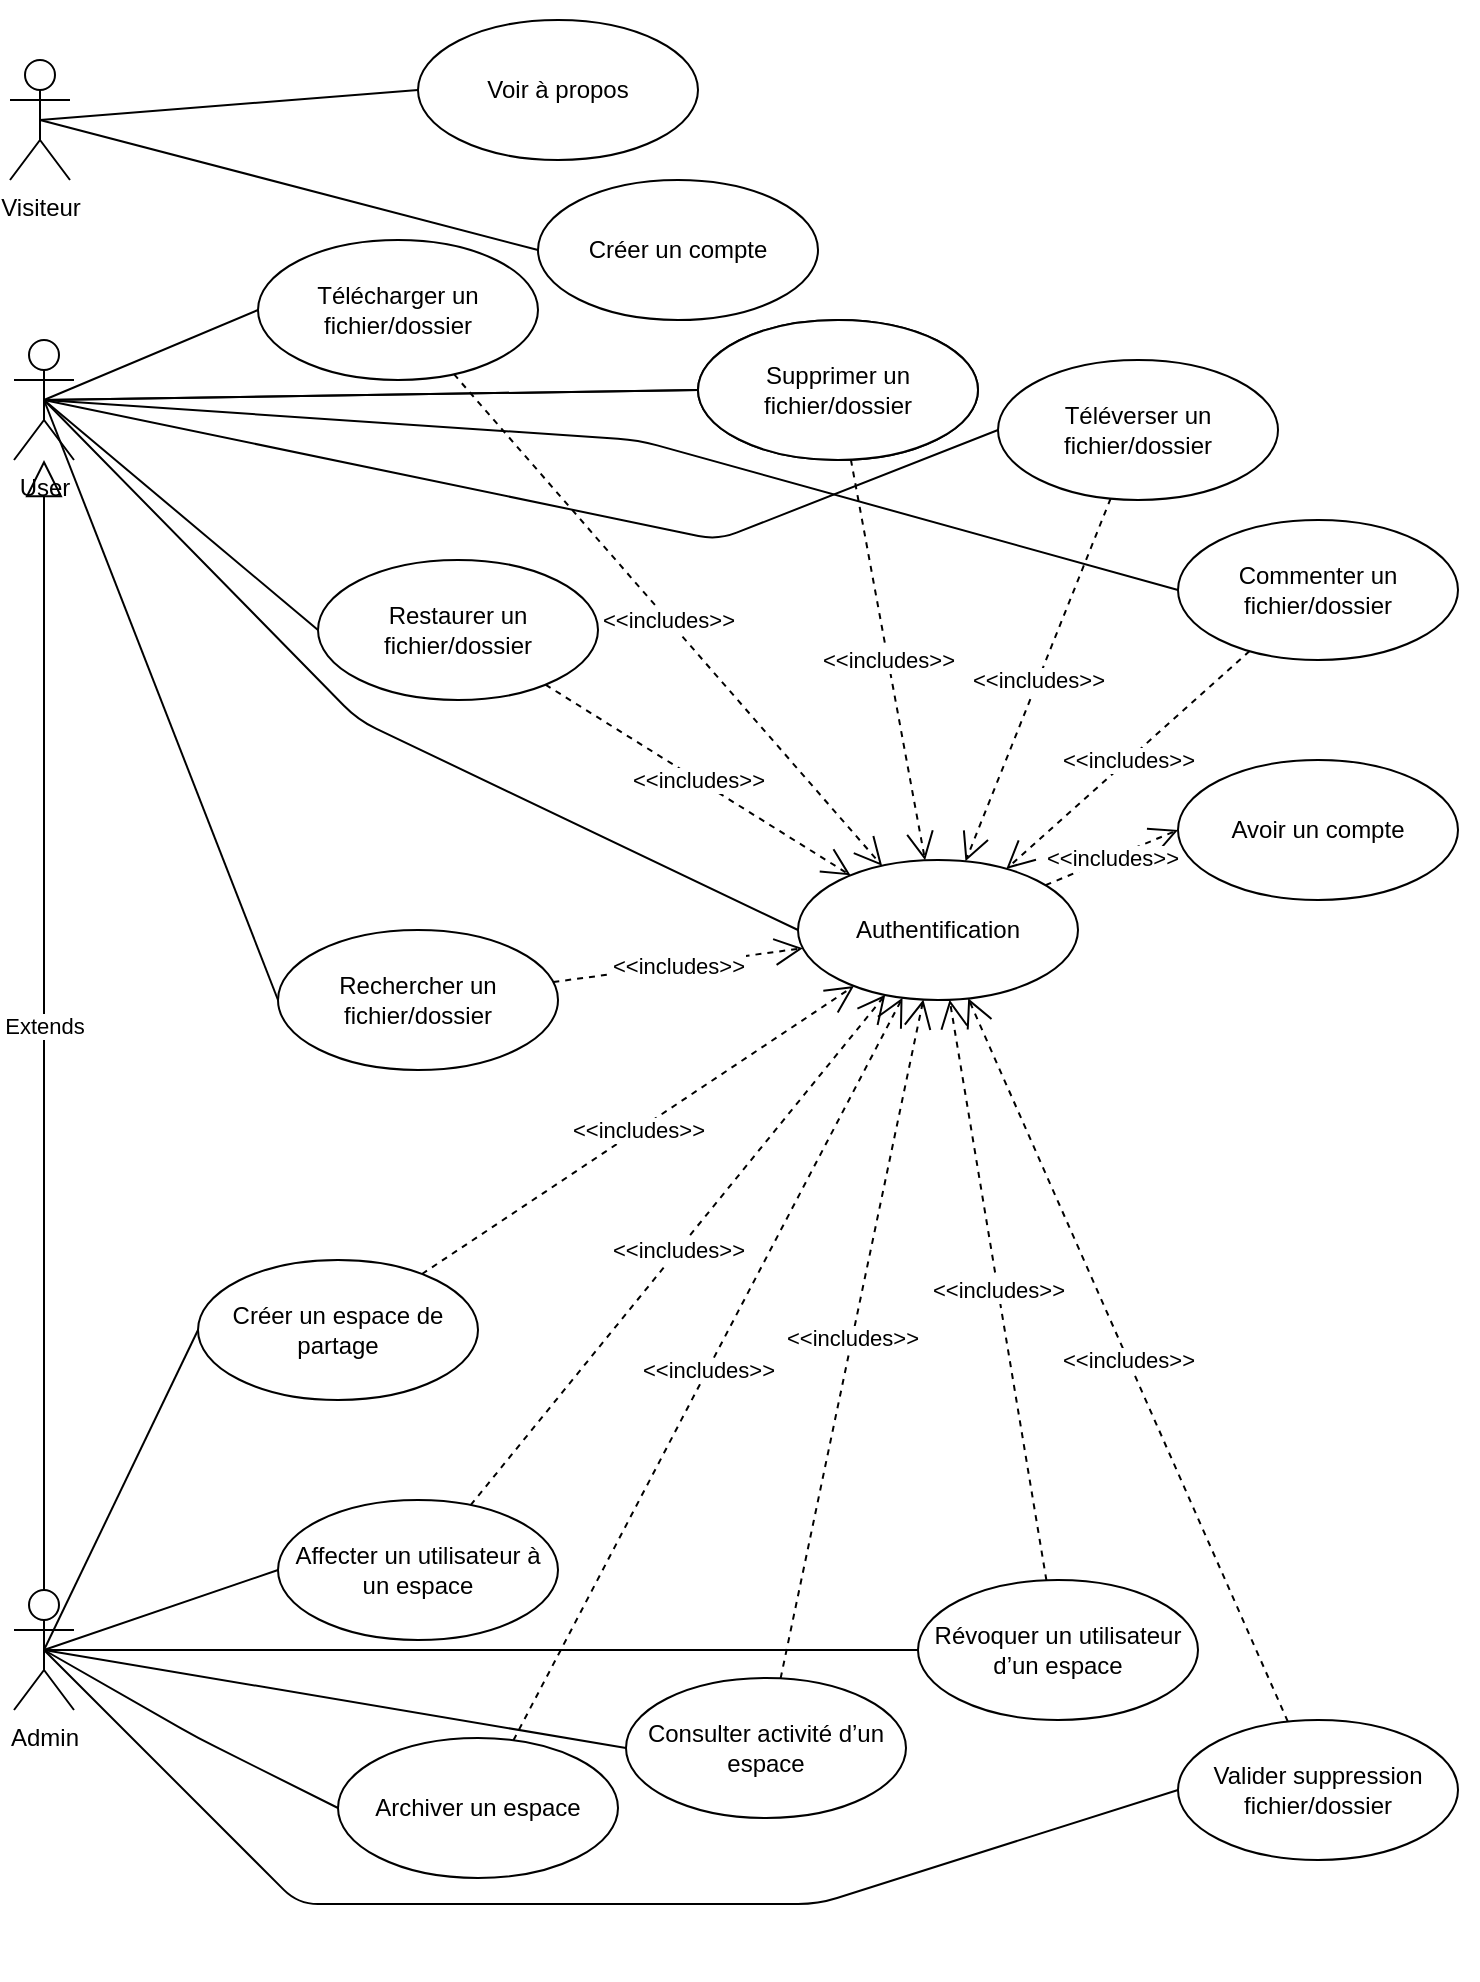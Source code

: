 <mxfile version="14.7.1" type="github">
  <diagram id="YnhViaOy70a9gDw9ipRo" name="Page-1">
    <mxGraphModel dx="1650" dy="1030" grid="1" gridSize="10" guides="1" tooltips="1" connect="1" arrows="1" fold="1" page="1" pageScale="1" pageWidth="827" pageHeight="1169" math="0" shadow="0">
      <root>
        <mxCell id="0" />
        <mxCell id="1" parent="0" />
        <mxCell id="imNFoqBUXam9y-mzrash-11" value="" style="whiteSpace=wrap;html=1;strokeColor=none;aspect=fixed;" parent="1" vertex="1">
          <mxGeometry x="123.5" y="50" width="644.5" height="750" as="geometry" />
        </mxCell>
        <mxCell id="imNFoqBUXam9y-mzrash-1" value="Voir à propos" style="ellipse;whiteSpace=wrap;html=1;" parent="1" vertex="1">
          <mxGeometry x="240" y="60" width="140" height="70" as="geometry" />
        </mxCell>
        <mxCell id="imNFoqBUXam9y-mzrash-5" value="Créer un compte" style="ellipse;whiteSpace=wrap;html=1;" parent="1" vertex="1">
          <mxGeometry x="300" y="140" width="140" height="70" as="geometry" />
        </mxCell>
        <mxCell id="imNFoqBUXam9y-mzrash-14" value="Visiteur" style="shape=umlActor;verticalLabelPosition=bottom;verticalAlign=top;html=1;" parent="1" vertex="1">
          <mxGeometry x="36" y="80" width="30" height="60" as="geometry" />
        </mxCell>
        <mxCell id="imNFoqBUXam9y-mzrash-24" value="" style="endArrow=none;html=1;exitX=0.5;exitY=0.5;exitDx=0;exitDy=0;exitPerimeter=0;entryX=0;entryY=0.5;entryDx=0;entryDy=0;" parent="1" source="imNFoqBUXam9y-mzrash-14" target="imNFoqBUXam9y-mzrash-5" edge="1">
          <mxGeometry width="50" height="50" relative="1" as="geometry">
            <mxPoint x="526" y="360" as="sourcePoint" />
            <mxPoint x="576" y="310" as="targetPoint" />
          </mxGeometry>
        </mxCell>
        <mxCell id="imNFoqBUXam9y-mzrash-25" value="" style="endArrow=none;html=1;exitX=0.5;exitY=0.5;exitDx=0;exitDy=0;exitPerimeter=0;entryX=0;entryY=0.5;entryDx=0;entryDy=0;" parent="1" source="imNFoqBUXam9y-mzrash-14" target="imNFoqBUXam9y-mzrash-1" edge="1">
          <mxGeometry width="50" height="50" relative="1" as="geometry">
            <mxPoint x="61" y="120.0" as="sourcePoint" />
            <mxPoint x="330" y="135.0" as="targetPoint" />
          </mxGeometry>
        </mxCell>
        <mxCell id="IhvLKMLCWToySPis5Gxd-1" value="" style="whiteSpace=wrap;html=1;strokeColor=none;" vertex="1" parent="1">
          <mxGeometry x="125.5" y="791" width="644.5" height="249" as="geometry" />
        </mxCell>
        <mxCell id="IhvLKMLCWToySPis5Gxd-3" value="Téléverser un fichier/dossier" style="ellipse;whiteSpace=wrap;html=1;" vertex="1" parent="1">
          <mxGeometry x="530" y="230" width="140" height="70" as="geometry" />
        </mxCell>
        <mxCell id="IhvLKMLCWToySPis5Gxd-6" value="Télécharger un fichier/dossier" style="ellipse;whiteSpace=wrap;html=1;" vertex="1" parent="1">
          <mxGeometry x="160" y="170" width="140" height="70" as="geometry" />
        </mxCell>
        <mxCell id="IhvLKMLCWToySPis5Gxd-10" value="Affecter un utilisateur à un espace" style="ellipse;whiteSpace=wrap;html=1;" vertex="1" parent="1">
          <mxGeometry x="170" y="800" width="140" height="70" as="geometry" />
        </mxCell>
        <mxCell id="IhvLKMLCWToySPis5Gxd-12" value="User" style="shape=umlActor;verticalLabelPosition=bottom;verticalAlign=top;html=1;" vertex="1" parent="1">
          <mxGeometry x="38" y="220" width="30" height="60" as="geometry" />
        </mxCell>
        <mxCell id="IhvLKMLCWToySPis5Gxd-13" value="Admin" style="shape=umlActor;verticalLabelPosition=bottom;verticalAlign=top;html=1;" vertex="1" parent="1">
          <mxGeometry x="38" y="845" width="30" height="60" as="geometry" />
        </mxCell>
        <mxCell id="IhvLKMLCWToySPis5Gxd-14" value="Extends" style="endArrow=block;endSize=16;endFill=0;html=1;exitX=0.5;exitY=0;exitDx=0;exitDy=0;exitPerimeter=0;" edge="1" source="IhvLKMLCWToySPis5Gxd-13" parent="1" target="IhvLKMLCWToySPis5Gxd-12">
          <mxGeometry width="160" relative="1" as="geometry">
            <mxPoint x="28" y="1133" as="sourcePoint" />
            <mxPoint x="53" y="913" as="targetPoint" />
          </mxGeometry>
        </mxCell>
        <mxCell id="IhvLKMLCWToySPis5Gxd-15" value="" style="endArrow=none;html=1;exitX=0.5;exitY=0.5;exitDx=0;exitDy=0;exitPerimeter=0;entryX=0;entryY=0.5;entryDx=0;entryDy=0;" edge="1" source="IhvLKMLCWToySPis5Gxd-12" target="IhvLKMLCWToySPis5Gxd-6" parent="1">
          <mxGeometry width="50" height="50" relative="1" as="geometry">
            <mxPoint x="528" y="500" as="sourcePoint" />
            <mxPoint x="578" y="450" as="targetPoint" />
          </mxGeometry>
        </mxCell>
        <mxCell id="IhvLKMLCWToySPis5Gxd-17" value="" style="endArrow=none;html=1;entryX=0;entryY=0.5;entryDx=0;entryDy=0;exitX=0.5;exitY=0.5;exitDx=0;exitDy=0;exitPerimeter=0;startArrow=none;" edge="1" source="IhvLKMLCWToySPis5Gxd-12" target="IhvLKMLCWToySPis5Gxd-3" parent="1">
          <mxGeometry width="50" height="50" relative="1" as="geometry">
            <mxPoint x="78" y="270" as="sourcePoint" />
            <mxPoint x="178" y="315" as="targetPoint" />
            <Array as="points">
              <mxPoint x="390" y="320" />
            </Array>
          </mxGeometry>
        </mxCell>
        <mxCell id="IhvLKMLCWToySPis5Gxd-19" value="Consulter activité d’un espace" style="ellipse;whiteSpace=wrap;html=1;" vertex="1" parent="1">
          <mxGeometry x="344" y="889" width="140" height="70" as="geometry" />
        </mxCell>
        <mxCell id="IhvLKMLCWToySPis5Gxd-20" value="Créer un espace de partage" style="ellipse;whiteSpace=wrap;html=1;" vertex="1" parent="1">
          <mxGeometry x="130" y="680" width="140" height="70" as="geometry" />
        </mxCell>
        <mxCell id="IhvLKMLCWToySPis5Gxd-22" value="Archiver un espace" style="ellipse;whiteSpace=wrap;html=1;" vertex="1" parent="1">
          <mxGeometry x="200" y="919" width="140" height="70" as="geometry" />
        </mxCell>
        <mxCell id="IhvLKMLCWToySPis5Gxd-23" value="" style="endArrow=none;html=1;exitX=0.5;exitY=0.5;exitDx=0;exitDy=0;exitPerimeter=0;entryX=0;entryY=0.5;entryDx=0;entryDy=0;" edge="1" source="IhvLKMLCWToySPis5Gxd-13" target="IhvLKMLCWToySPis5Gxd-10" parent="1">
          <mxGeometry width="50" height="50" relative="1" as="geometry">
            <mxPoint x="528" y="615" as="sourcePoint" />
            <mxPoint x="568" y="575" as="targetPoint" />
          </mxGeometry>
        </mxCell>
        <mxCell id="IhvLKMLCWToySPis5Gxd-25" value="" style="endArrow=none;html=1;entryX=0;entryY=0.5;entryDx=0;entryDy=0;exitX=0.5;exitY=0.5;exitDx=0;exitDy=0;exitPerimeter=0;" edge="1" source="IhvLKMLCWToySPis5Gxd-13" target="IhvLKMLCWToySPis5Gxd-4" parent="1">
          <mxGeometry width="50" height="50" relative="1" as="geometry">
            <mxPoint x="68" y="885" as="sourcePoint" />
            <mxPoint x="168" y="870" as="targetPoint" />
          </mxGeometry>
        </mxCell>
        <mxCell id="IhvLKMLCWToySPis5Gxd-26" value="" style="endArrow=none;html=1;exitX=0.5;exitY=0.5;exitDx=0;exitDy=0;exitPerimeter=0;entryX=0;entryY=0.5;entryDx=0;entryDy=0;" edge="1" source="IhvLKMLCWToySPis5Gxd-12" target="IhvLKMLCWToySPis5Gxd-8" parent="1">
          <mxGeometry width="50" height="50" relative="1" as="geometry">
            <mxPoint x="63" y="260" as="sourcePoint" />
            <mxPoint x="178" y="315" as="targetPoint" />
          </mxGeometry>
        </mxCell>
        <mxCell id="IhvLKMLCWToySPis5Gxd-28" value="" style="endArrow=none;html=1;exitX=0.5;exitY=0.5;exitDx=0;exitDy=0;exitPerimeter=0;entryX=0;entryY=0.5;entryDx=0;entryDy=0;" edge="1" source="IhvLKMLCWToySPis5Gxd-13" target="IhvLKMLCWToySPis5Gxd-20" parent="1">
          <mxGeometry width="50" height="50" relative="1" as="geometry">
            <mxPoint x="63" y="885" as="sourcePoint" />
            <mxPoint x="168" y="790" as="targetPoint" />
            <Array as="points" />
          </mxGeometry>
        </mxCell>
        <mxCell id="IhvLKMLCWToySPis5Gxd-29" value="" style="endArrow=none;html=1;exitX=0.5;exitY=0.5;exitDx=0;exitDy=0;exitPerimeter=0;entryX=0;entryY=0.5;entryDx=0;entryDy=0;startArrow=none;" edge="1" source="IhvLKMLCWToySPis5Gxd-13" target="IhvLKMLCWToySPis5Gxd-19" parent="1">
          <mxGeometry width="50" height="50" relative="1" as="geometry">
            <mxPoint x="63" y="885" as="sourcePoint" />
            <mxPoint x="158" y="790" as="targetPoint" />
            <Array as="points" />
          </mxGeometry>
        </mxCell>
        <mxCell id="IhvLKMLCWToySPis5Gxd-32" value="" style="endArrow=none;html=1;exitX=0.5;exitY=0.5;exitDx=0;exitDy=0;exitPerimeter=0;entryX=0;entryY=0.5;entryDx=0;entryDy=0;" edge="1" source="IhvLKMLCWToySPis5Gxd-13" target="IhvLKMLCWToySPis5Gxd-22" parent="1">
          <mxGeometry width="50" height="50" relative="1" as="geometry">
            <mxPoint x="63" y="885" as="sourcePoint" />
            <mxPoint x="558" y="855" as="targetPoint" />
            <Array as="points">
              <mxPoint x="130" y="919" />
            </Array>
          </mxGeometry>
        </mxCell>
        <mxCell id="IhvLKMLCWToySPis5Gxd-33" value="Avoir un compte" style="ellipse;whiteSpace=wrap;html=1;" vertex="1" parent="1">
          <mxGeometry x="620" y="430" width="140" height="70" as="geometry" />
        </mxCell>
        <mxCell id="IhvLKMLCWToySPis5Gxd-34" value="Authentification" style="ellipse;whiteSpace=wrap;html=1;" vertex="1" parent="1">
          <mxGeometry x="430" y="480" width="140" height="70" as="geometry" />
        </mxCell>
        <mxCell id="IhvLKMLCWToySPis5Gxd-37" value="" style="endArrow=none;html=1;exitX=0.5;exitY=0.5;exitDx=0;exitDy=0;exitPerimeter=0;entryX=0;entryY=0.5;entryDx=0;entryDy=0;" edge="1" source="IhvLKMLCWToySPis5Gxd-12" target="IhvLKMLCWToySPis5Gxd-34" parent="1">
          <mxGeometry width="50" height="50" relative="1" as="geometry">
            <mxPoint x="368" y="400" as="sourcePoint" />
            <mxPoint x="418" y="350" as="targetPoint" />
            <Array as="points">
              <mxPoint x="210" y="410" />
            </Array>
          </mxGeometry>
        </mxCell>
        <mxCell id="IhvLKMLCWToySPis5Gxd-38" value="&amp;lt;&amp;lt;includes&amp;gt;&amp;gt;" style="endArrow=open;endSize=12;dashed=1;html=1;entryX=0;entryY=0.5;entryDx=0;entryDy=0;" edge="1" source="IhvLKMLCWToySPis5Gxd-34" target="IhvLKMLCWToySPis5Gxd-33" parent="1">
          <mxGeometry width="160" relative="1" as="geometry">
            <mxPoint x="318" y="370" as="sourcePoint" />
            <mxPoint x="478" y="370" as="targetPoint" />
          </mxGeometry>
        </mxCell>
        <mxCell id="IhvLKMLCWToySPis5Gxd-39" value="Valider suppression fichier/dossier" style="ellipse;whiteSpace=wrap;html=1;" vertex="1" parent="1">
          <mxGeometry x="620" y="910" width="140" height="70" as="geometry" />
        </mxCell>
        <mxCell id="IhvLKMLCWToySPis5Gxd-40" value="" style="endArrow=none;html=1;exitX=0.5;exitY=0.5;exitDx=0;exitDy=0;exitPerimeter=0;entryX=0;entryY=0.5;entryDx=0;entryDy=0;" edge="1" source="IhvLKMLCWToySPis5Gxd-13" target="IhvLKMLCWToySPis5Gxd-39" parent="1">
          <mxGeometry width="50" height="50" relative="1" as="geometry">
            <mxPoint x="368" y="942" as="sourcePoint" />
            <mxPoint x="418" y="892" as="targetPoint" />
            <Array as="points">
              <mxPoint x="180" y="1002" />
              <mxPoint x="440" y="1002" />
            </Array>
          </mxGeometry>
        </mxCell>
        <mxCell id="IhvLKMLCWToySPis5Gxd-41" value="Restaurer un fichier/dossier" style="ellipse;whiteSpace=wrap;html=1;" vertex="1" parent="1">
          <mxGeometry x="190" y="330" width="140" height="70" as="geometry" />
        </mxCell>
        <mxCell id="IhvLKMLCWToySPis5Gxd-42" value="" style="endArrow=none;html=1;exitX=0.5;exitY=0.5;exitDx=0;exitDy=0;exitPerimeter=0;entryX=0;entryY=0.5;entryDx=0;entryDy=0;" edge="1" target="IhvLKMLCWToySPis5Gxd-41" parent="1" source="IhvLKMLCWToySPis5Gxd-12">
          <mxGeometry width="50" height="50" relative="1" as="geometry">
            <mxPoint x="63" y="260" as="sourcePoint" />
            <mxPoint x="188" y="325" as="targetPoint" />
          </mxGeometry>
        </mxCell>
        <mxCell id="IhvLKMLCWToySPis5Gxd-43" value="Rechercher un fichier/dossier" style="ellipse;whiteSpace=wrap;html=1;" vertex="1" parent="1">
          <mxGeometry x="170" y="515" width="140" height="70" as="geometry" />
        </mxCell>
        <mxCell id="IhvLKMLCWToySPis5Gxd-44" value="" style="endArrow=none;html=1;exitX=0.5;exitY=0.5;exitDx=0;exitDy=0;exitPerimeter=0;entryX=0;entryY=0.5;entryDx=0;entryDy=0;" edge="1" target="IhvLKMLCWToySPis5Gxd-43" parent="1" source="IhvLKMLCWToySPis5Gxd-12">
          <mxGeometry width="50" height="50" relative="1" as="geometry">
            <mxPoint x="73" y="270" as="sourcePoint" />
            <mxPoint x="198" y="335" as="targetPoint" />
          </mxGeometry>
        </mxCell>
        <mxCell id="IhvLKMLCWToySPis5Gxd-8" value="Supprimer un fichier/dossier" style="ellipse;whiteSpace=wrap;html=1;" vertex="1" parent="1">
          <mxGeometry x="380" y="210" width="140" height="70" as="geometry" />
        </mxCell>
        <mxCell id="IhvLKMLCWToySPis5Gxd-45" value="" style="endArrow=none;html=1;entryX=0;entryY=0.5;entryDx=0;entryDy=0;exitX=0.5;exitY=0.5;exitDx=0;exitDy=0;exitPerimeter=0;" edge="1" parent="1" source="IhvLKMLCWToySPis5Gxd-12" target="IhvLKMLCWToySPis5Gxd-8">
          <mxGeometry width="50" height="50" relative="1" as="geometry">
            <mxPoint x="53" y="250" as="sourcePoint" />
            <mxPoint x="510" y="275" as="targetPoint" />
            <Array as="points" />
          </mxGeometry>
        </mxCell>
        <mxCell id="IhvLKMLCWToySPis5Gxd-46" value="" style="endArrow=none;html=1;exitX=0.5;exitY=0.5;exitDx=0;exitDy=0;exitPerimeter=0;entryX=0;entryY=0.5;entryDx=0;entryDy=0;" edge="1" parent="1" source="IhvLKMLCWToySPis5Gxd-13" target="IhvLKMLCWToySPis5Gxd-4">
          <mxGeometry width="50" height="50" relative="1" as="geometry">
            <mxPoint x="53" y="875" as="sourcePoint" />
            <mxPoint x="478" y="820" as="targetPoint" />
            <Array as="points" />
          </mxGeometry>
        </mxCell>
        <mxCell id="IhvLKMLCWToySPis5Gxd-4" value="Révoquer un utilisateur d’un espace" style="ellipse;whiteSpace=wrap;html=1;" vertex="1" parent="1">
          <mxGeometry x="490" y="840" width="140" height="70" as="geometry" />
        </mxCell>
        <mxCell id="IhvLKMLCWToySPis5Gxd-47" value="" style="endArrow=none;html=1;exitX=0.5;exitY=0.5;exitDx=0;exitDy=0;exitPerimeter=0;entryX=0;entryY=0.5;entryDx=0;entryDy=0;" edge="1" parent="1" source="IhvLKMLCWToySPis5Gxd-13" target="IhvLKMLCWToySPis5Gxd-4">
          <mxGeometry width="50" height="50" relative="1" as="geometry">
            <mxPoint x="53" y="875" as="sourcePoint" />
            <mxPoint x="310" y="864" as="targetPoint" />
            <Array as="points" />
          </mxGeometry>
        </mxCell>
        <mxCell id="IhvLKMLCWToySPis5Gxd-48" value="&amp;lt;&amp;lt;includes&amp;gt;&amp;gt;" style="endArrow=open;endSize=12;dashed=1;html=1;" edge="1" parent="1" source="IhvLKMLCWToySPis5Gxd-10" target="IhvLKMLCWToySPis5Gxd-34">
          <mxGeometry width="160" relative="1" as="geometry">
            <mxPoint x="488.516" y="557.408" as="sourcePoint" />
            <mxPoint x="600" y="525" as="targetPoint" />
          </mxGeometry>
        </mxCell>
        <mxCell id="IhvLKMLCWToySPis5Gxd-49" value="&amp;lt;&amp;lt;includes&amp;gt;&amp;gt;" style="endArrow=open;endSize=12;dashed=1;html=1;" edge="1" parent="1" source="IhvLKMLCWToySPis5Gxd-20" target="IhvLKMLCWToySPis5Gxd-34">
          <mxGeometry width="160" relative="1" as="geometry">
            <mxPoint x="338.707" y="930.272" as="sourcePoint" />
            <mxPoint x="419.274" y="609.727" as="targetPoint" />
          </mxGeometry>
        </mxCell>
        <mxCell id="IhvLKMLCWToySPis5Gxd-50" value="&amp;lt;&amp;lt;includes&amp;gt;&amp;gt;" style="endArrow=open;endSize=12;dashed=1;html=1;" edge="1" parent="1" source="IhvLKMLCWToySPis5Gxd-22" target="IhvLKMLCWToySPis5Gxd-34">
          <mxGeometry width="160" relative="1" as="geometry">
            <mxPoint x="529.998" y="851.621" as="sourcePoint" />
            <mxPoint x="680.056" y="585.001" as="targetPoint" />
          </mxGeometry>
        </mxCell>
        <mxCell id="IhvLKMLCWToySPis5Gxd-51" value="&amp;lt;&amp;lt;includes&amp;gt;&amp;gt;" style="endArrow=open;endSize=12;dashed=1;html=1;" edge="1" parent="1" source="IhvLKMLCWToySPis5Gxd-39" target="IhvLKMLCWToySPis5Gxd-34">
          <mxGeometry width="160" relative="1" as="geometry">
            <mxPoint x="550.0" y="1045.056" as="sourcePoint" />
            <mxPoint x="713.774" y="580.0" as="targetPoint" />
          </mxGeometry>
        </mxCell>
        <mxCell id="IhvLKMLCWToySPis5Gxd-52" value="&amp;lt;&amp;lt;includes&amp;gt;&amp;gt;" style="endArrow=open;endSize=12;dashed=1;html=1;" edge="1" parent="1" source="IhvLKMLCWToySPis5Gxd-19" target="IhvLKMLCWToySPis5Gxd-34">
          <mxGeometry width="160" relative="1" as="geometry">
            <mxPoint x="589.128" y="1087.425" as="sourcePoint" />
            <mxPoint x="438.872" y="609.575" as="targetPoint" />
          </mxGeometry>
        </mxCell>
        <mxCell id="IhvLKMLCWToySPis5Gxd-53" value="&amp;lt;&amp;lt;includes&amp;gt;&amp;gt;" style="endArrow=open;endSize=12;dashed=1;html=1;" edge="1" parent="1" source="IhvLKMLCWToySPis5Gxd-4" target="IhvLKMLCWToySPis5Gxd-34">
          <mxGeometry width="160" relative="1" as="geometry">
            <mxPoint x="411.194" y="1044.005" as="sourcePoint" />
            <mxPoint x="426.75" y="609.994" as="targetPoint" />
          </mxGeometry>
        </mxCell>
        <mxCell id="IhvLKMLCWToySPis5Gxd-54" value="&amp;lt;&amp;lt;includes&amp;gt;&amp;gt;" style="endArrow=open;endSize=12;dashed=1;html=1;" edge="1" parent="1" source="IhvLKMLCWToySPis5Gxd-43" target="IhvLKMLCWToySPis5Gxd-34">
          <mxGeometry width="160" relative="1" as="geometry">
            <mxPoint x="488.516" y="557.408" as="sourcePoint" />
            <mxPoint x="600" y="525" as="targetPoint" />
          </mxGeometry>
        </mxCell>
        <mxCell id="IhvLKMLCWToySPis5Gxd-55" value="&amp;lt;&amp;lt;includes&amp;gt;&amp;gt;" style="endArrow=open;endSize=12;dashed=1;html=1;" edge="1" parent="1" source="IhvLKMLCWToySPis5Gxd-41" target="IhvLKMLCWToySPis5Gxd-34">
          <mxGeometry width="160" relative="1" as="geometry">
            <mxPoint x="387.815" y="498.848" as="sourcePoint" />
            <mxPoint x="410.155" y="541.156" as="targetPoint" />
          </mxGeometry>
        </mxCell>
        <mxCell id="IhvLKMLCWToySPis5Gxd-56" value="&amp;lt;&amp;lt;includes&amp;gt;&amp;gt;" style="endArrow=open;endSize=12;dashed=1;html=1;" edge="1" parent="1" source="IhvLKMLCWToySPis5Gxd-8" target="IhvLKMLCWToySPis5Gxd-34">
          <mxGeometry width="160" relative="1" as="geometry">
            <mxPoint x="364.86" y="429.202" as="sourcePoint" />
            <mxPoint x="413.177" y="540.794" as="targetPoint" />
          </mxGeometry>
        </mxCell>
        <mxCell id="IhvLKMLCWToySPis5Gxd-57" value="&amp;lt;&amp;lt;includes&amp;gt;&amp;gt;" style="endArrow=open;endSize=12;dashed=1;html=1;" edge="1" parent="1" source="IhvLKMLCWToySPis5Gxd-3" target="IhvLKMLCWToySPis5Gxd-34">
          <mxGeometry width="160" relative="1" as="geometry">
            <mxPoint x="496.65" y="399.358" as="sourcePoint" />
            <mxPoint x="441.413" y="540.649" as="targetPoint" />
          </mxGeometry>
        </mxCell>
        <mxCell id="IhvLKMLCWToySPis5Gxd-59" value="&amp;lt;&amp;lt;includes&amp;gt;&amp;gt;" style="endArrow=open;endSize=12;dashed=1;html=1;" edge="1" parent="1" source="IhvLKMLCWToySPis5Gxd-6" target="IhvLKMLCWToySPis5Gxd-34">
          <mxGeometry width="160" relative="1" as="geometry">
            <mxPoint x="362.521" y="309.74" as="sourcePoint" />
            <mxPoint x="419.432" y="540.263" as="targetPoint" />
          </mxGeometry>
        </mxCell>
        <mxCell id="IhvLKMLCWToySPis5Gxd-60" value="Supprimer un fichier/dossier" style="ellipse;whiteSpace=wrap;html=1;" vertex="1" parent="1">
          <mxGeometry x="380" y="210" width="140" height="70" as="geometry" />
        </mxCell>
        <mxCell id="IhvLKMLCWToySPis5Gxd-64" value="&amp;lt;&amp;lt;includes&amp;gt;&amp;gt;" style="endArrow=open;endSize=12;dashed=1;html=1;" edge="1" parent="1" source="IhvLKMLCWToySPis5Gxd-62" target="IhvLKMLCWToySPis5Gxd-34">
          <mxGeometry width="160" relative="1" as="geometry">
            <mxPoint x="466.378" y="289.854" as="sourcePoint" />
            <mxPoint x="503.546" y="490.149" as="targetPoint" />
          </mxGeometry>
        </mxCell>
        <mxCell id="IhvLKMLCWToySPis5Gxd-62" value="Commenter un fichier/dossier" style="ellipse;whiteSpace=wrap;html=1;" vertex="1" parent="1">
          <mxGeometry x="620" y="310" width="140" height="70" as="geometry" />
        </mxCell>
        <mxCell id="IhvLKMLCWToySPis5Gxd-65" value="" style="endArrow=none;html=1;entryX=0;entryY=0.5;entryDx=0;entryDy=0;exitX=0.5;exitY=0.5;exitDx=0;exitDy=0;exitPerimeter=0;" edge="1" parent="1" target="IhvLKMLCWToySPis5Gxd-62">
          <mxGeometry width="50" height="50" relative="1" as="geometry">
            <mxPoint x="53" y="250" as="sourcePoint" />
            <mxPoint x="380" y="245" as="targetPoint" />
            <Array as="points">
              <mxPoint x="350" y="270" />
            </Array>
          </mxGeometry>
        </mxCell>
      </root>
    </mxGraphModel>
  </diagram>
</mxfile>